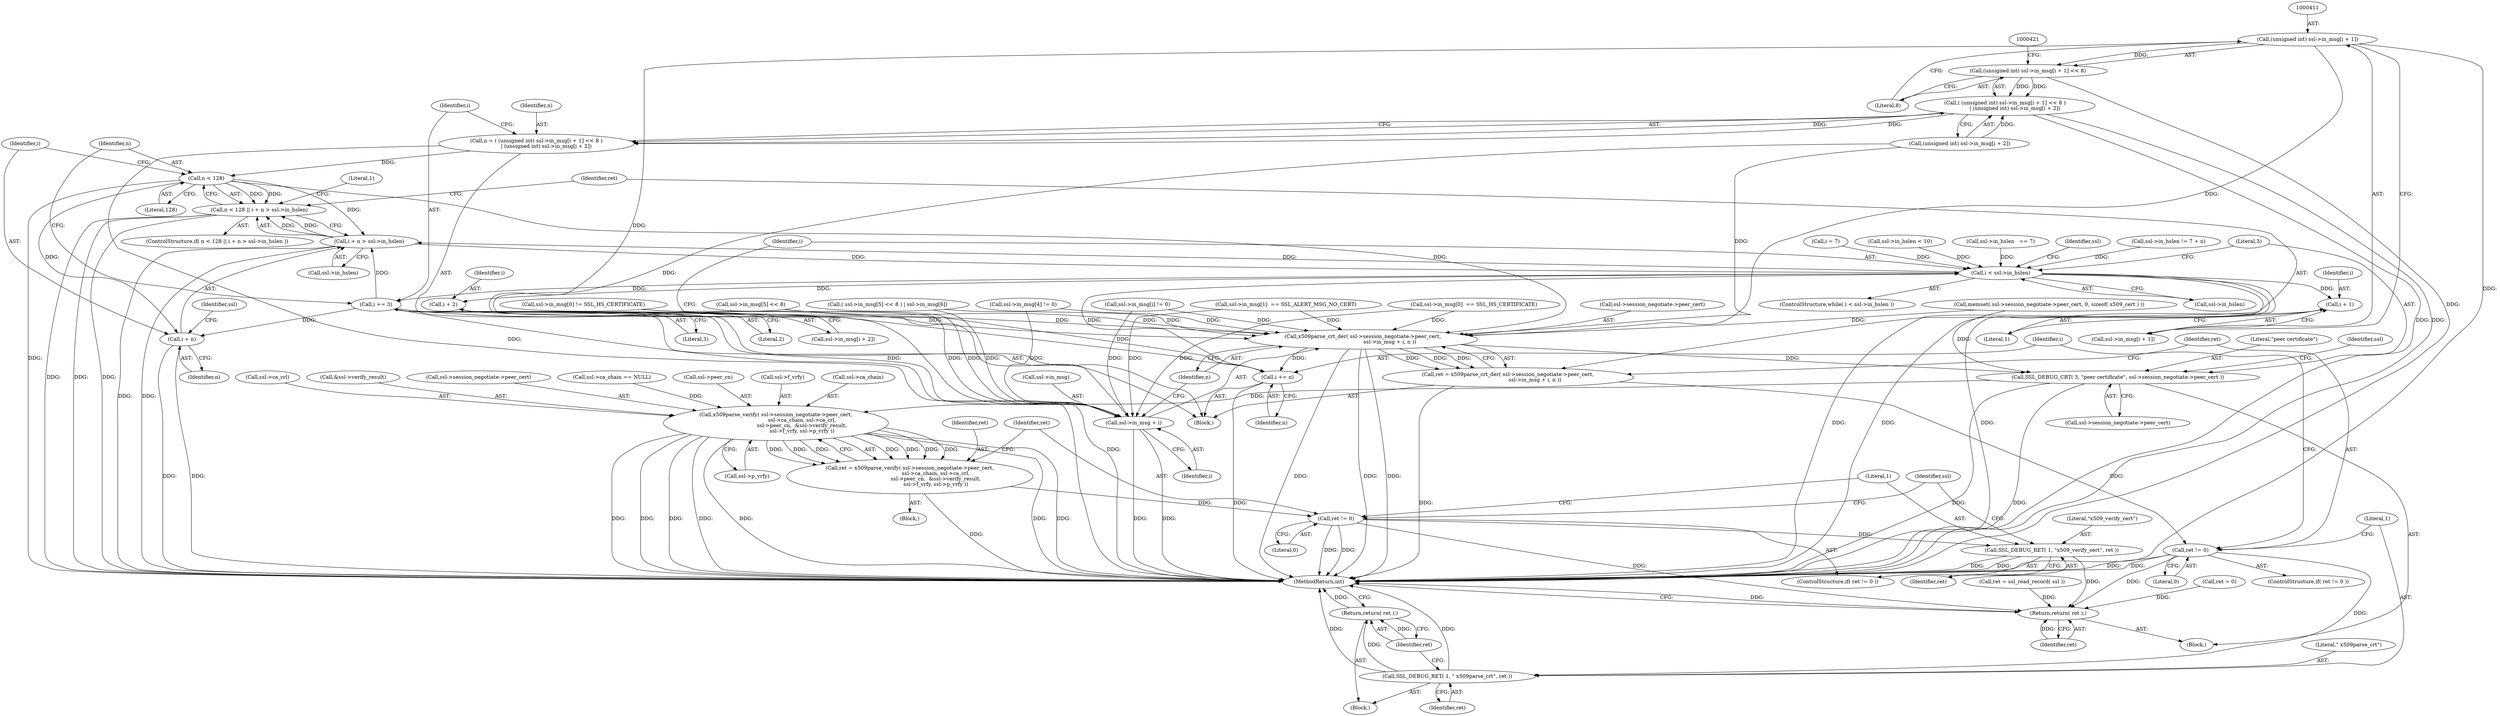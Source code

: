 digraph "0_polarssl_1922a4e6aade7b1d685af19d4d9339ddb5c02859@pointer" {
"1000410" [label="(Call,(unsigned int) ssl->in_msg[i + 1])"];
"1000409" [label="(Call,(unsigned int) ssl->in_msg[i + 1] << 8)"];
"1000408" [label="(Call,( (unsigned int) ssl->in_msg[i + 1] << 8 )\n            | (unsigned int) ssl->in_msg[i + 2])"];
"1000406" [label="(Call,n = ( (unsigned int) ssl->in_msg[i + 1] << 8 )\n            | (unsigned int) ssl->in_msg[i + 2])"];
"1000434" [label="(Call,n < 128)"];
"1000433" [label="(Call,n < 128 || i + n > ssl->in_hslen)"];
"1000437" [label="(Call,i + n > ssl->in_hslen)"];
"1000386" [label="(Call,i < ssl->in_hslen)"];
"1000416" [label="(Call,i + 1)"];
"1000426" [label="(Call,i + 2)"];
"1000429" [label="(Call,i += 3)"];
"1000438" [label="(Call,i + n)"];
"1000452" [label="(Call,x509parse_crt_der( ssl->session_negotiate->peer_cert,\n                                 ssl->in_msg + i, n ))"];
"1000450" [label="(Call,ret = x509parse_crt_der( ssl->session_negotiate->peer_cert,\n                                 ssl->in_msg + i, n ))"];
"1000465" [label="(Call,ret != 0)"];
"1000469" [label="(Call,SSL_DEBUG_RET( 1, \" x509parse_crt\", ret ))"];
"1000473" [label="(Return,return( ret );)"];
"1000552" [label="(Return,return( ret );)"];
"1000475" [label="(Call,i += n)"];
"1000478" [label="(Call,SSL_DEBUG_CRT( 3, \"peer certificate\", ssl->session_negotiate->peer_cert ))"];
"1000507" [label="(Call,x509parse_verify( ssl->session_negotiate->peer_cert,\n                                ssl->ca_chain, ssl->ca_crl,\n                                ssl->peer_cn,  &ssl->verify_result,\n                                ssl->f_vrfy, ssl->p_vrfy ))"];
"1000505" [label="(Call,ret = x509parse_verify( ssl->session_negotiate->peer_cert,\n                                ssl->ca_chain, ssl->ca_crl,\n                                ssl->peer_cn,  &ssl->verify_result,\n                                ssl->f_vrfy, ssl->p_vrfy ))"];
"1000533" [label="(Call,ret != 0)"];
"1000536" [label="(Call,SSL_DEBUG_RET( 1, \"x509_verify_cert\", ret ))"];
"1000458" [label="(Call,ssl->in_msg + i)"];
"1000494" [label="(Call,ssl->ca_chain == NULL)"];
"1000519" [label="(Call,ssl->peer_cn)"];
"1000382" [label="(Call,i = 7)"];
"1000453" [label="(Call,ssl->session_negotiate->peer_cert)"];
"1000391" [label="(Block,)"];
"1000477" [label="(Identifier,n)"];
"1000464" [label="(ControlStructure,if( ret != 0 ))"];
"1000469" [label="(Call,SSL_DEBUG_RET( 1, \" x509parse_crt\", ret ))"];
"1000533" [label="(Call,ret != 0)"];
"1000295" [label="(Call,ssl->in_msg[0] != SSL_HS_CERTIFICATE)"];
"1000475" [label="(Call,i += n)"];
"1000451" [label="(Identifier,ret)"];
"1000526" [label="(Call,ssl->f_vrfy)"];
"1000506" [label="(Identifier,ret)"];
"1000470" [label="(Literal,1)"];
"1000505" [label="(Call,ret = x509parse_verify( ssl->session_negotiate->peer_cert,\n                                ssl->ca_chain, ssl->ca_crl,\n                                ssl->peer_cn,  &ssl->verify_result,\n                                ssl->f_vrfy, ssl->p_vrfy ))"];
"1000492" [label="(Block,)"];
"1000532" [label="(ControlStructure,if( ret != 0 ))"];
"1000330" [label="(Call,ssl->in_msg[4] != 0)"];
"1000436" [label="(Literal,128)"];
"1000104" [label="(Block,)"];
"1000433" [label="(Call,n < 128 || i + n > ssl->in_hslen)"];
"1000479" [label="(Literal,3)"];
"1000418" [label="(Literal,1)"];
"1000466" [label="(Identifier,ret)"];
"1000437" [label="(Call,i + n > ssl->in_hslen)"];
"1000513" [label="(Call,ssl->ca_chain)"];
"1000302" [label="(Call,ssl->in_hslen < 10)"];
"1000232" [label="(Call,ssl->in_hslen   == 7)"];
"1000435" [label="(Identifier,n)"];
"1000478" [label="(Call,SSL_DEBUG_CRT( 3, \"peer certificate\", ssl->session_negotiate->peer_cert ))"];
"1000422" [label="(Call,ssl->in_msg[i + 2])"];
"1000432" [label="(ControlStructure,if( n < 128 || i + n > ssl->in_hslen ))"];
"1000428" [label="(Literal,2)"];
"1000536" [label="(Call,SSL_DEBUG_RET( 1, \"x509_verify_cert\", ret ))"];
"1000434" [label="(Call,n < 128)"];
"1000459" [label="(Call,ssl->in_msg)"];
"1000450" [label="(Call,ret = x509parse_crt_der( ssl->session_negotiate->peer_cert,\n                                 ssl->in_msg + i, n ))"];
"1000546" [label="(Call,ret = 0)"];
"1000481" [label="(Call,ssl->session_negotiate->peer_cert)"];
"1000535" [label="(Literal,0)"];
"1000393" [label="(Call,ssl->in_msg[i] != 0)"];
"1000430" [label="(Identifier,i)"];
"1000386" [label="(Call,i < ssl->in_hslen)"];
"1000373" [label="(Call,memset( ssl->session_negotiate->peer_cert, 0, sizeof( x509_cert ) ))"];
"1000474" [label="(Identifier,ret)"];
"1000438" [label="(Call,i + n)"];
"1000140" [label="(Call,ret = ssl_read_record( ssl ))"];
"1000446" [label="(Literal,1)"];
"1000417" [label="(Identifier,i)"];
"1000385" [label="(ControlStructure,while( i < ssl->in_hslen ))"];
"1000529" [label="(Call,ssl->p_vrfy)"];
"1000463" [label="(Identifier,n)"];
"1000439" [label="(Identifier,i)"];
"1000507" [label="(Call,x509parse_verify( ssl->session_negotiate->peer_cert,\n                                ssl->ca_chain, ssl->ca_crl,\n                                ssl->peer_cn,  &ssl->verify_result,\n                                ssl->f_vrfy, ssl->p_vrfy ))"];
"1000244" [label="(Call,ssl->in_msg[0]  == SSL_HS_CERTIFICATE)"];
"1000315" [label="(Call,( ssl->in_msg[5] << 8 ) | ssl->in_msg[6])"];
"1000537" [label="(Literal,1)"];
"1000426" [label="(Call,i + 2)"];
"1000396" [label="(Identifier,ssl)"];
"1000431" [label="(Literal,3)"];
"1000407" [label="(Identifier,n)"];
"1000387" [label="(Identifier,i)"];
"1000190" [label="(Call,ssl->in_msg[1]  == SSL_ALERT_MSG_NO_CERT)"];
"1000516" [label="(Call,ssl->ca_crl)"];
"1000408" [label="(Call,( (unsigned int) ssl->in_msg[i + 1] << 8 )\n            | (unsigned int) ssl->in_msg[i + 2])"];
"1000419" [label="(Literal,8)"];
"1000406" [label="(Call,n = ( (unsigned int) ssl->in_msg[i + 1] << 8 )\n            | (unsigned int) ssl->in_msg[i + 2])"];
"1000489" [label="(Identifier,ssl)"];
"1000442" [label="(Identifier,ssl)"];
"1000316" [label="(Call,ssl->in_msg[5] << 8)"];
"1000462" [label="(Identifier,i)"];
"1000429" [label="(Call,i += 3)"];
"1000468" [label="(Block,)"];
"1000420" [label="(Call,(unsigned int) ssl->in_msg[i + 2])"];
"1000452" [label="(Call,x509parse_crt_der( ssl->session_negotiate->peer_cert,\n                                 ssl->in_msg + i, n ))"];
"1000471" [label="(Literal,\" x509parse_crt\")"];
"1000476" [label="(Identifier,i)"];
"1000539" [label="(Identifier,ret)"];
"1000410" [label="(Call,(unsigned int) ssl->in_msg[i + 1])"];
"1000465" [label="(Call,ret != 0)"];
"1000554" [label="(MethodReturn,int)"];
"1000440" [label="(Identifier,n)"];
"1000534" [label="(Identifier,ret)"];
"1000480" [label="(Literal,\"peer certificate\")"];
"1000427" [label="(Identifier,i)"];
"1000553" [label="(Identifier,ret)"];
"1000388" [label="(Call,ssl->in_hslen)"];
"1000552" [label="(Return,return( ret );)"];
"1000522" [label="(Call,&ssl->verify_result)"];
"1000441" [label="(Call,ssl->in_hslen)"];
"1000467" [label="(Literal,0)"];
"1000472" [label="(Identifier,ret)"];
"1000458" [label="(Call,ssl->in_msg + i)"];
"1000337" [label="(Call,ssl->in_hslen != 7 + n)"];
"1000543" [label="(Identifier,ssl)"];
"1000538" [label="(Literal,\"x509_verify_cert\")"];
"1000508" [label="(Call,ssl->session_negotiate->peer_cert)"];
"1000416" [label="(Call,i + 1)"];
"1000412" [label="(Call,ssl->in_msg[i + 1])"];
"1000473" [label="(Return,return( ret );)"];
"1000409" [label="(Call,(unsigned int) ssl->in_msg[i + 1] << 8)"];
"1000410" -> "1000409"  [label="AST: "];
"1000410" -> "1000412"  [label="CFG: "];
"1000411" -> "1000410"  [label="AST: "];
"1000412" -> "1000410"  [label="AST: "];
"1000419" -> "1000410"  [label="CFG: "];
"1000410" -> "1000554"  [label="DDG: "];
"1000410" -> "1000409"  [label="DDG: "];
"1000410" -> "1000452"  [label="DDG: "];
"1000410" -> "1000458"  [label="DDG: "];
"1000409" -> "1000408"  [label="AST: "];
"1000409" -> "1000419"  [label="CFG: "];
"1000419" -> "1000409"  [label="AST: "];
"1000421" -> "1000409"  [label="CFG: "];
"1000409" -> "1000554"  [label="DDG: "];
"1000409" -> "1000408"  [label="DDG: "];
"1000409" -> "1000408"  [label="DDG: "];
"1000408" -> "1000406"  [label="AST: "];
"1000408" -> "1000420"  [label="CFG: "];
"1000420" -> "1000408"  [label="AST: "];
"1000406" -> "1000408"  [label="CFG: "];
"1000408" -> "1000554"  [label="DDG: "];
"1000408" -> "1000554"  [label="DDG: "];
"1000408" -> "1000406"  [label="DDG: "];
"1000408" -> "1000406"  [label="DDG: "];
"1000420" -> "1000408"  [label="DDG: "];
"1000406" -> "1000391"  [label="AST: "];
"1000407" -> "1000406"  [label="AST: "];
"1000430" -> "1000406"  [label="CFG: "];
"1000406" -> "1000554"  [label="DDG: "];
"1000406" -> "1000434"  [label="DDG: "];
"1000434" -> "1000433"  [label="AST: "];
"1000434" -> "1000436"  [label="CFG: "];
"1000435" -> "1000434"  [label="AST: "];
"1000436" -> "1000434"  [label="AST: "];
"1000439" -> "1000434"  [label="CFG: "];
"1000433" -> "1000434"  [label="CFG: "];
"1000434" -> "1000554"  [label="DDG: "];
"1000434" -> "1000433"  [label="DDG: "];
"1000434" -> "1000433"  [label="DDG: "];
"1000434" -> "1000437"  [label="DDG: "];
"1000434" -> "1000438"  [label="DDG: "];
"1000434" -> "1000452"  [label="DDG: "];
"1000433" -> "1000432"  [label="AST: "];
"1000433" -> "1000437"  [label="CFG: "];
"1000437" -> "1000433"  [label="AST: "];
"1000446" -> "1000433"  [label="CFG: "];
"1000451" -> "1000433"  [label="CFG: "];
"1000433" -> "1000554"  [label="DDG: "];
"1000433" -> "1000554"  [label="DDG: "];
"1000433" -> "1000554"  [label="DDG: "];
"1000437" -> "1000433"  [label="DDG: "];
"1000437" -> "1000433"  [label="DDG: "];
"1000437" -> "1000441"  [label="CFG: "];
"1000438" -> "1000437"  [label="AST: "];
"1000441" -> "1000437"  [label="AST: "];
"1000437" -> "1000554"  [label="DDG: "];
"1000437" -> "1000554"  [label="DDG: "];
"1000437" -> "1000386"  [label="DDG: "];
"1000429" -> "1000437"  [label="DDG: "];
"1000386" -> "1000437"  [label="DDG: "];
"1000386" -> "1000385"  [label="AST: "];
"1000386" -> "1000388"  [label="CFG: "];
"1000387" -> "1000386"  [label="AST: "];
"1000388" -> "1000386"  [label="AST: "];
"1000396" -> "1000386"  [label="CFG: "];
"1000479" -> "1000386"  [label="CFG: "];
"1000386" -> "1000554"  [label="DDG: "];
"1000386" -> "1000554"  [label="DDG: "];
"1000386" -> "1000554"  [label="DDG: "];
"1000382" -> "1000386"  [label="DDG: "];
"1000475" -> "1000386"  [label="DDG: "];
"1000232" -> "1000386"  [label="DDG: "];
"1000302" -> "1000386"  [label="DDG: "];
"1000337" -> "1000386"  [label="DDG: "];
"1000386" -> "1000416"  [label="DDG: "];
"1000386" -> "1000426"  [label="DDG: "];
"1000386" -> "1000429"  [label="DDG: "];
"1000416" -> "1000412"  [label="AST: "];
"1000416" -> "1000418"  [label="CFG: "];
"1000417" -> "1000416"  [label="AST: "];
"1000418" -> "1000416"  [label="AST: "];
"1000412" -> "1000416"  [label="CFG: "];
"1000426" -> "1000422"  [label="AST: "];
"1000426" -> "1000428"  [label="CFG: "];
"1000427" -> "1000426"  [label="AST: "];
"1000428" -> "1000426"  [label="AST: "];
"1000422" -> "1000426"  [label="CFG: "];
"1000429" -> "1000391"  [label="AST: "];
"1000429" -> "1000431"  [label="CFG: "];
"1000430" -> "1000429"  [label="AST: "];
"1000431" -> "1000429"  [label="AST: "];
"1000435" -> "1000429"  [label="CFG: "];
"1000429" -> "1000554"  [label="DDG: "];
"1000429" -> "1000438"  [label="DDG: "];
"1000429" -> "1000452"  [label="DDG: "];
"1000429" -> "1000458"  [label="DDG: "];
"1000429" -> "1000475"  [label="DDG: "];
"1000438" -> "1000440"  [label="CFG: "];
"1000439" -> "1000438"  [label="AST: "];
"1000440" -> "1000438"  [label="AST: "];
"1000442" -> "1000438"  [label="CFG: "];
"1000438" -> "1000554"  [label="DDG: "];
"1000438" -> "1000554"  [label="DDG: "];
"1000452" -> "1000450"  [label="AST: "];
"1000452" -> "1000463"  [label="CFG: "];
"1000453" -> "1000452"  [label="AST: "];
"1000458" -> "1000452"  [label="AST: "];
"1000463" -> "1000452"  [label="AST: "];
"1000450" -> "1000452"  [label="CFG: "];
"1000452" -> "1000554"  [label="DDG: "];
"1000452" -> "1000554"  [label="DDG: "];
"1000452" -> "1000554"  [label="DDG: "];
"1000452" -> "1000450"  [label="DDG: "];
"1000452" -> "1000450"  [label="DDG: "];
"1000452" -> "1000450"  [label="DDG: "];
"1000373" -> "1000452"  [label="DDG: "];
"1000330" -> "1000452"  [label="DDG: "];
"1000393" -> "1000452"  [label="DDG: "];
"1000295" -> "1000452"  [label="DDG: "];
"1000315" -> "1000452"  [label="DDG: "];
"1000316" -> "1000452"  [label="DDG: "];
"1000190" -> "1000452"  [label="DDG: "];
"1000420" -> "1000452"  [label="DDG: "];
"1000244" -> "1000452"  [label="DDG: "];
"1000452" -> "1000475"  [label="DDG: "];
"1000452" -> "1000478"  [label="DDG: "];
"1000450" -> "1000391"  [label="AST: "];
"1000451" -> "1000450"  [label="AST: "];
"1000466" -> "1000450"  [label="CFG: "];
"1000450" -> "1000554"  [label="DDG: "];
"1000450" -> "1000465"  [label="DDG: "];
"1000465" -> "1000464"  [label="AST: "];
"1000465" -> "1000467"  [label="CFG: "];
"1000466" -> "1000465"  [label="AST: "];
"1000467" -> "1000465"  [label="AST: "];
"1000470" -> "1000465"  [label="CFG: "];
"1000476" -> "1000465"  [label="CFG: "];
"1000465" -> "1000554"  [label="DDG: "];
"1000465" -> "1000554"  [label="DDG: "];
"1000465" -> "1000469"  [label="DDG: "];
"1000465" -> "1000552"  [label="DDG: "];
"1000469" -> "1000468"  [label="AST: "];
"1000469" -> "1000472"  [label="CFG: "];
"1000470" -> "1000469"  [label="AST: "];
"1000471" -> "1000469"  [label="AST: "];
"1000472" -> "1000469"  [label="AST: "];
"1000474" -> "1000469"  [label="CFG: "];
"1000469" -> "1000554"  [label="DDG: "];
"1000469" -> "1000554"  [label="DDG: "];
"1000469" -> "1000473"  [label="DDG: "];
"1000473" -> "1000468"  [label="AST: "];
"1000473" -> "1000474"  [label="CFG: "];
"1000474" -> "1000473"  [label="AST: "];
"1000554" -> "1000473"  [label="CFG: "];
"1000473" -> "1000554"  [label="DDG: "];
"1000474" -> "1000473"  [label="DDG: "];
"1000552" -> "1000104"  [label="AST: "];
"1000552" -> "1000553"  [label="CFG: "];
"1000553" -> "1000552"  [label="AST: "];
"1000554" -> "1000552"  [label="CFG: "];
"1000552" -> "1000554"  [label="DDG: "];
"1000553" -> "1000552"  [label="DDG: "];
"1000140" -> "1000552"  [label="DDG: "];
"1000533" -> "1000552"  [label="DDG: "];
"1000546" -> "1000552"  [label="DDG: "];
"1000536" -> "1000552"  [label="DDG: "];
"1000475" -> "1000391"  [label="AST: "];
"1000475" -> "1000477"  [label="CFG: "];
"1000476" -> "1000475"  [label="AST: "];
"1000477" -> "1000475"  [label="AST: "];
"1000387" -> "1000475"  [label="CFG: "];
"1000475" -> "1000554"  [label="DDG: "];
"1000478" -> "1000104"  [label="AST: "];
"1000478" -> "1000481"  [label="CFG: "];
"1000479" -> "1000478"  [label="AST: "];
"1000480" -> "1000478"  [label="AST: "];
"1000481" -> "1000478"  [label="AST: "];
"1000489" -> "1000478"  [label="CFG: "];
"1000478" -> "1000554"  [label="DDG: "];
"1000478" -> "1000554"  [label="DDG: "];
"1000373" -> "1000478"  [label="DDG: "];
"1000478" -> "1000507"  [label="DDG: "];
"1000507" -> "1000505"  [label="AST: "];
"1000507" -> "1000529"  [label="CFG: "];
"1000508" -> "1000507"  [label="AST: "];
"1000513" -> "1000507"  [label="AST: "];
"1000516" -> "1000507"  [label="AST: "];
"1000519" -> "1000507"  [label="AST: "];
"1000522" -> "1000507"  [label="AST: "];
"1000526" -> "1000507"  [label="AST: "];
"1000529" -> "1000507"  [label="AST: "];
"1000505" -> "1000507"  [label="CFG: "];
"1000507" -> "1000554"  [label="DDG: "];
"1000507" -> "1000554"  [label="DDG: "];
"1000507" -> "1000554"  [label="DDG: "];
"1000507" -> "1000554"  [label="DDG: "];
"1000507" -> "1000554"  [label="DDG: "];
"1000507" -> "1000554"  [label="DDG: "];
"1000507" -> "1000554"  [label="DDG: "];
"1000507" -> "1000505"  [label="DDG: "];
"1000507" -> "1000505"  [label="DDG: "];
"1000507" -> "1000505"  [label="DDG: "];
"1000507" -> "1000505"  [label="DDG: "];
"1000507" -> "1000505"  [label="DDG: "];
"1000507" -> "1000505"  [label="DDG: "];
"1000507" -> "1000505"  [label="DDG: "];
"1000494" -> "1000507"  [label="DDG: "];
"1000505" -> "1000492"  [label="AST: "];
"1000506" -> "1000505"  [label="AST: "];
"1000534" -> "1000505"  [label="CFG: "];
"1000505" -> "1000554"  [label="DDG: "];
"1000505" -> "1000533"  [label="DDG: "];
"1000533" -> "1000532"  [label="AST: "];
"1000533" -> "1000535"  [label="CFG: "];
"1000534" -> "1000533"  [label="AST: "];
"1000535" -> "1000533"  [label="AST: "];
"1000537" -> "1000533"  [label="CFG: "];
"1000543" -> "1000533"  [label="CFG: "];
"1000533" -> "1000554"  [label="DDG: "];
"1000533" -> "1000554"  [label="DDG: "];
"1000533" -> "1000536"  [label="DDG: "];
"1000536" -> "1000532"  [label="AST: "];
"1000536" -> "1000539"  [label="CFG: "];
"1000537" -> "1000536"  [label="AST: "];
"1000538" -> "1000536"  [label="AST: "];
"1000539" -> "1000536"  [label="AST: "];
"1000543" -> "1000536"  [label="CFG: "];
"1000536" -> "1000554"  [label="DDG: "];
"1000536" -> "1000554"  [label="DDG: "];
"1000458" -> "1000462"  [label="CFG: "];
"1000459" -> "1000458"  [label="AST: "];
"1000462" -> "1000458"  [label="AST: "];
"1000463" -> "1000458"  [label="CFG: "];
"1000458" -> "1000554"  [label="DDG: "];
"1000458" -> "1000554"  [label="DDG: "];
"1000330" -> "1000458"  [label="DDG: "];
"1000393" -> "1000458"  [label="DDG: "];
"1000295" -> "1000458"  [label="DDG: "];
"1000315" -> "1000458"  [label="DDG: "];
"1000316" -> "1000458"  [label="DDG: "];
"1000190" -> "1000458"  [label="DDG: "];
"1000420" -> "1000458"  [label="DDG: "];
"1000244" -> "1000458"  [label="DDG: "];
}
